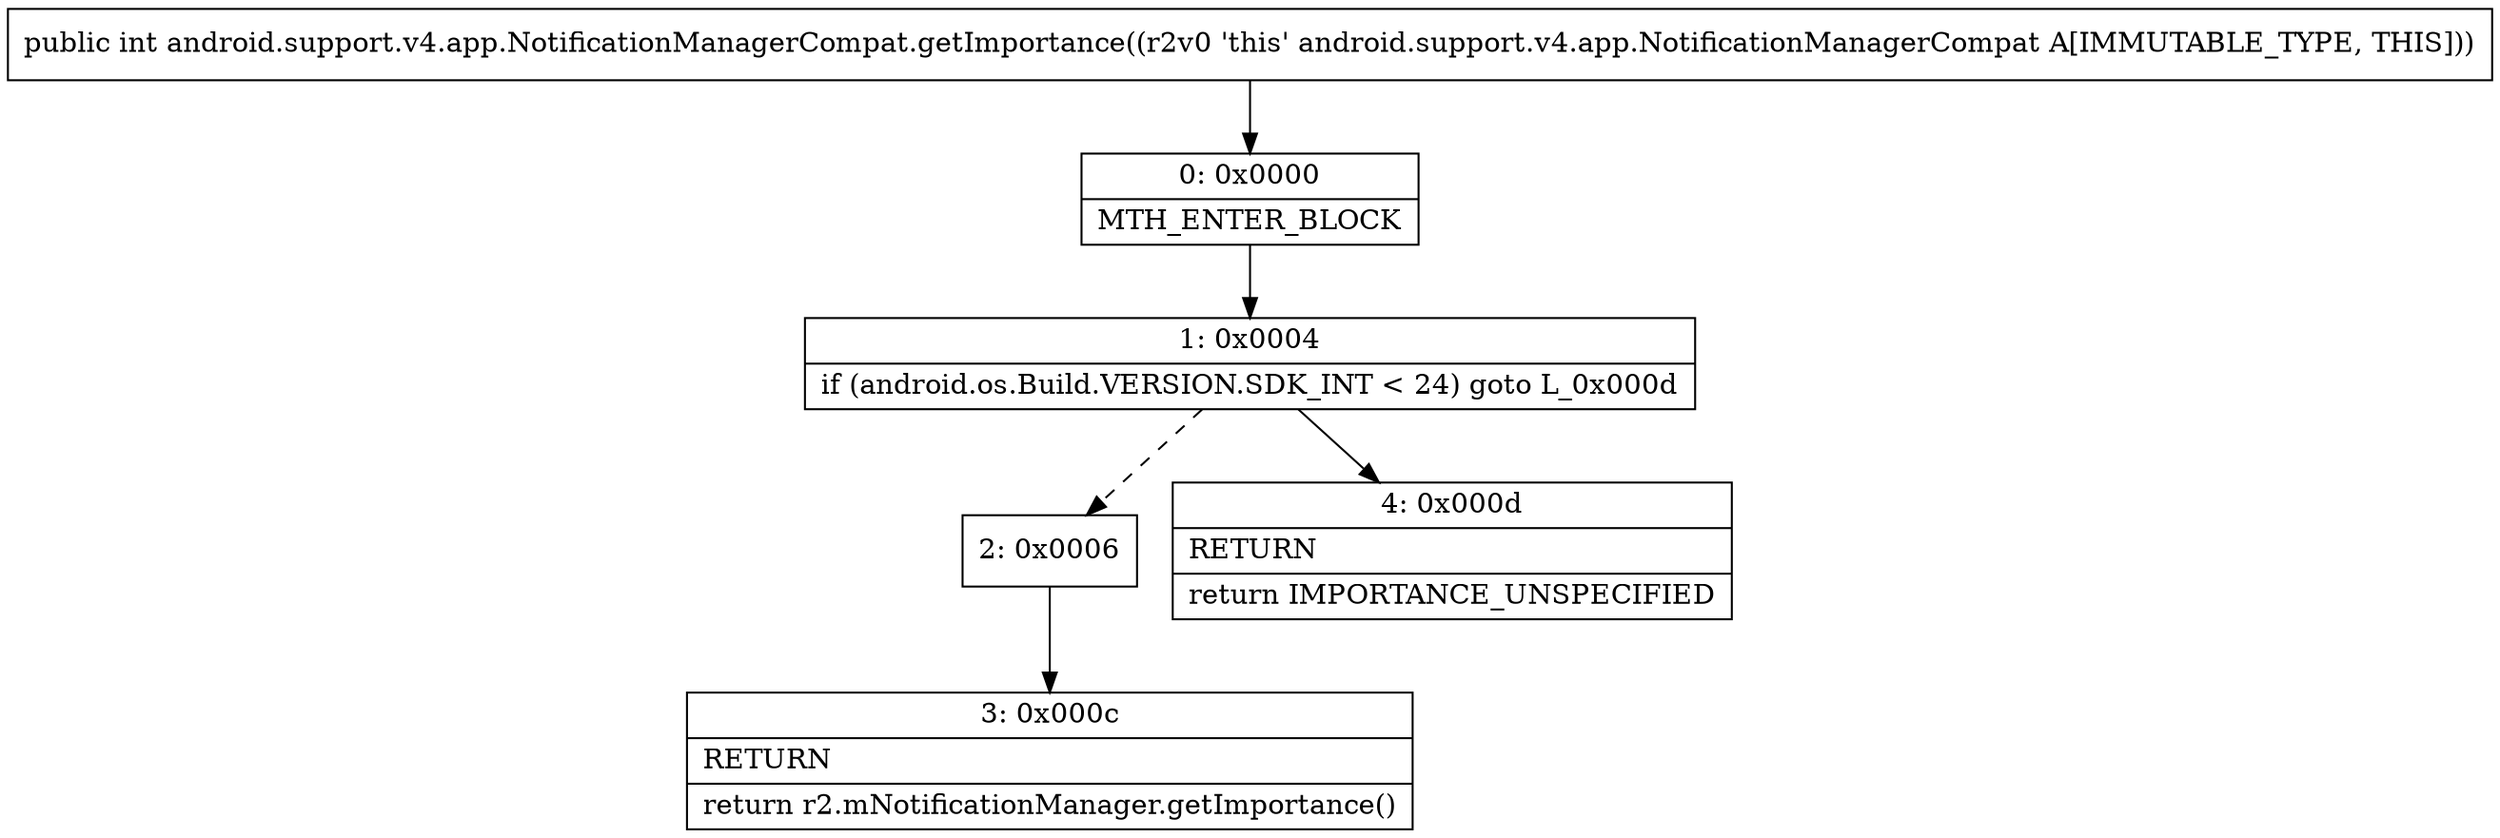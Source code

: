 digraph "CFG forandroid.support.v4.app.NotificationManagerCompat.getImportance()I" {
Node_0 [shape=record,label="{0\:\ 0x0000|MTH_ENTER_BLOCK\l}"];
Node_1 [shape=record,label="{1\:\ 0x0004|if (android.os.Build.VERSION.SDK_INT \< 24) goto L_0x000d\l}"];
Node_2 [shape=record,label="{2\:\ 0x0006}"];
Node_3 [shape=record,label="{3\:\ 0x000c|RETURN\l|return r2.mNotificationManager.getImportance()\l}"];
Node_4 [shape=record,label="{4\:\ 0x000d|RETURN\l|return IMPORTANCE_UNSPECIFIED\l}"];
MethodNode[shape=record,label="{public int android.support.v4.app.NotificationManagerCompat.getImportance((r2v0 'this' android.support.v4.app.NotificationManagerCompat A[IMMUTABLE_TYPE, THIS])) }"];
MethodNode -> Node_0;
Node_0 -> Node_1;
Node_1 -> Node_2[style=dashed];
Node_1 -> Node_4;
Node_2 -> Node_3;
}

